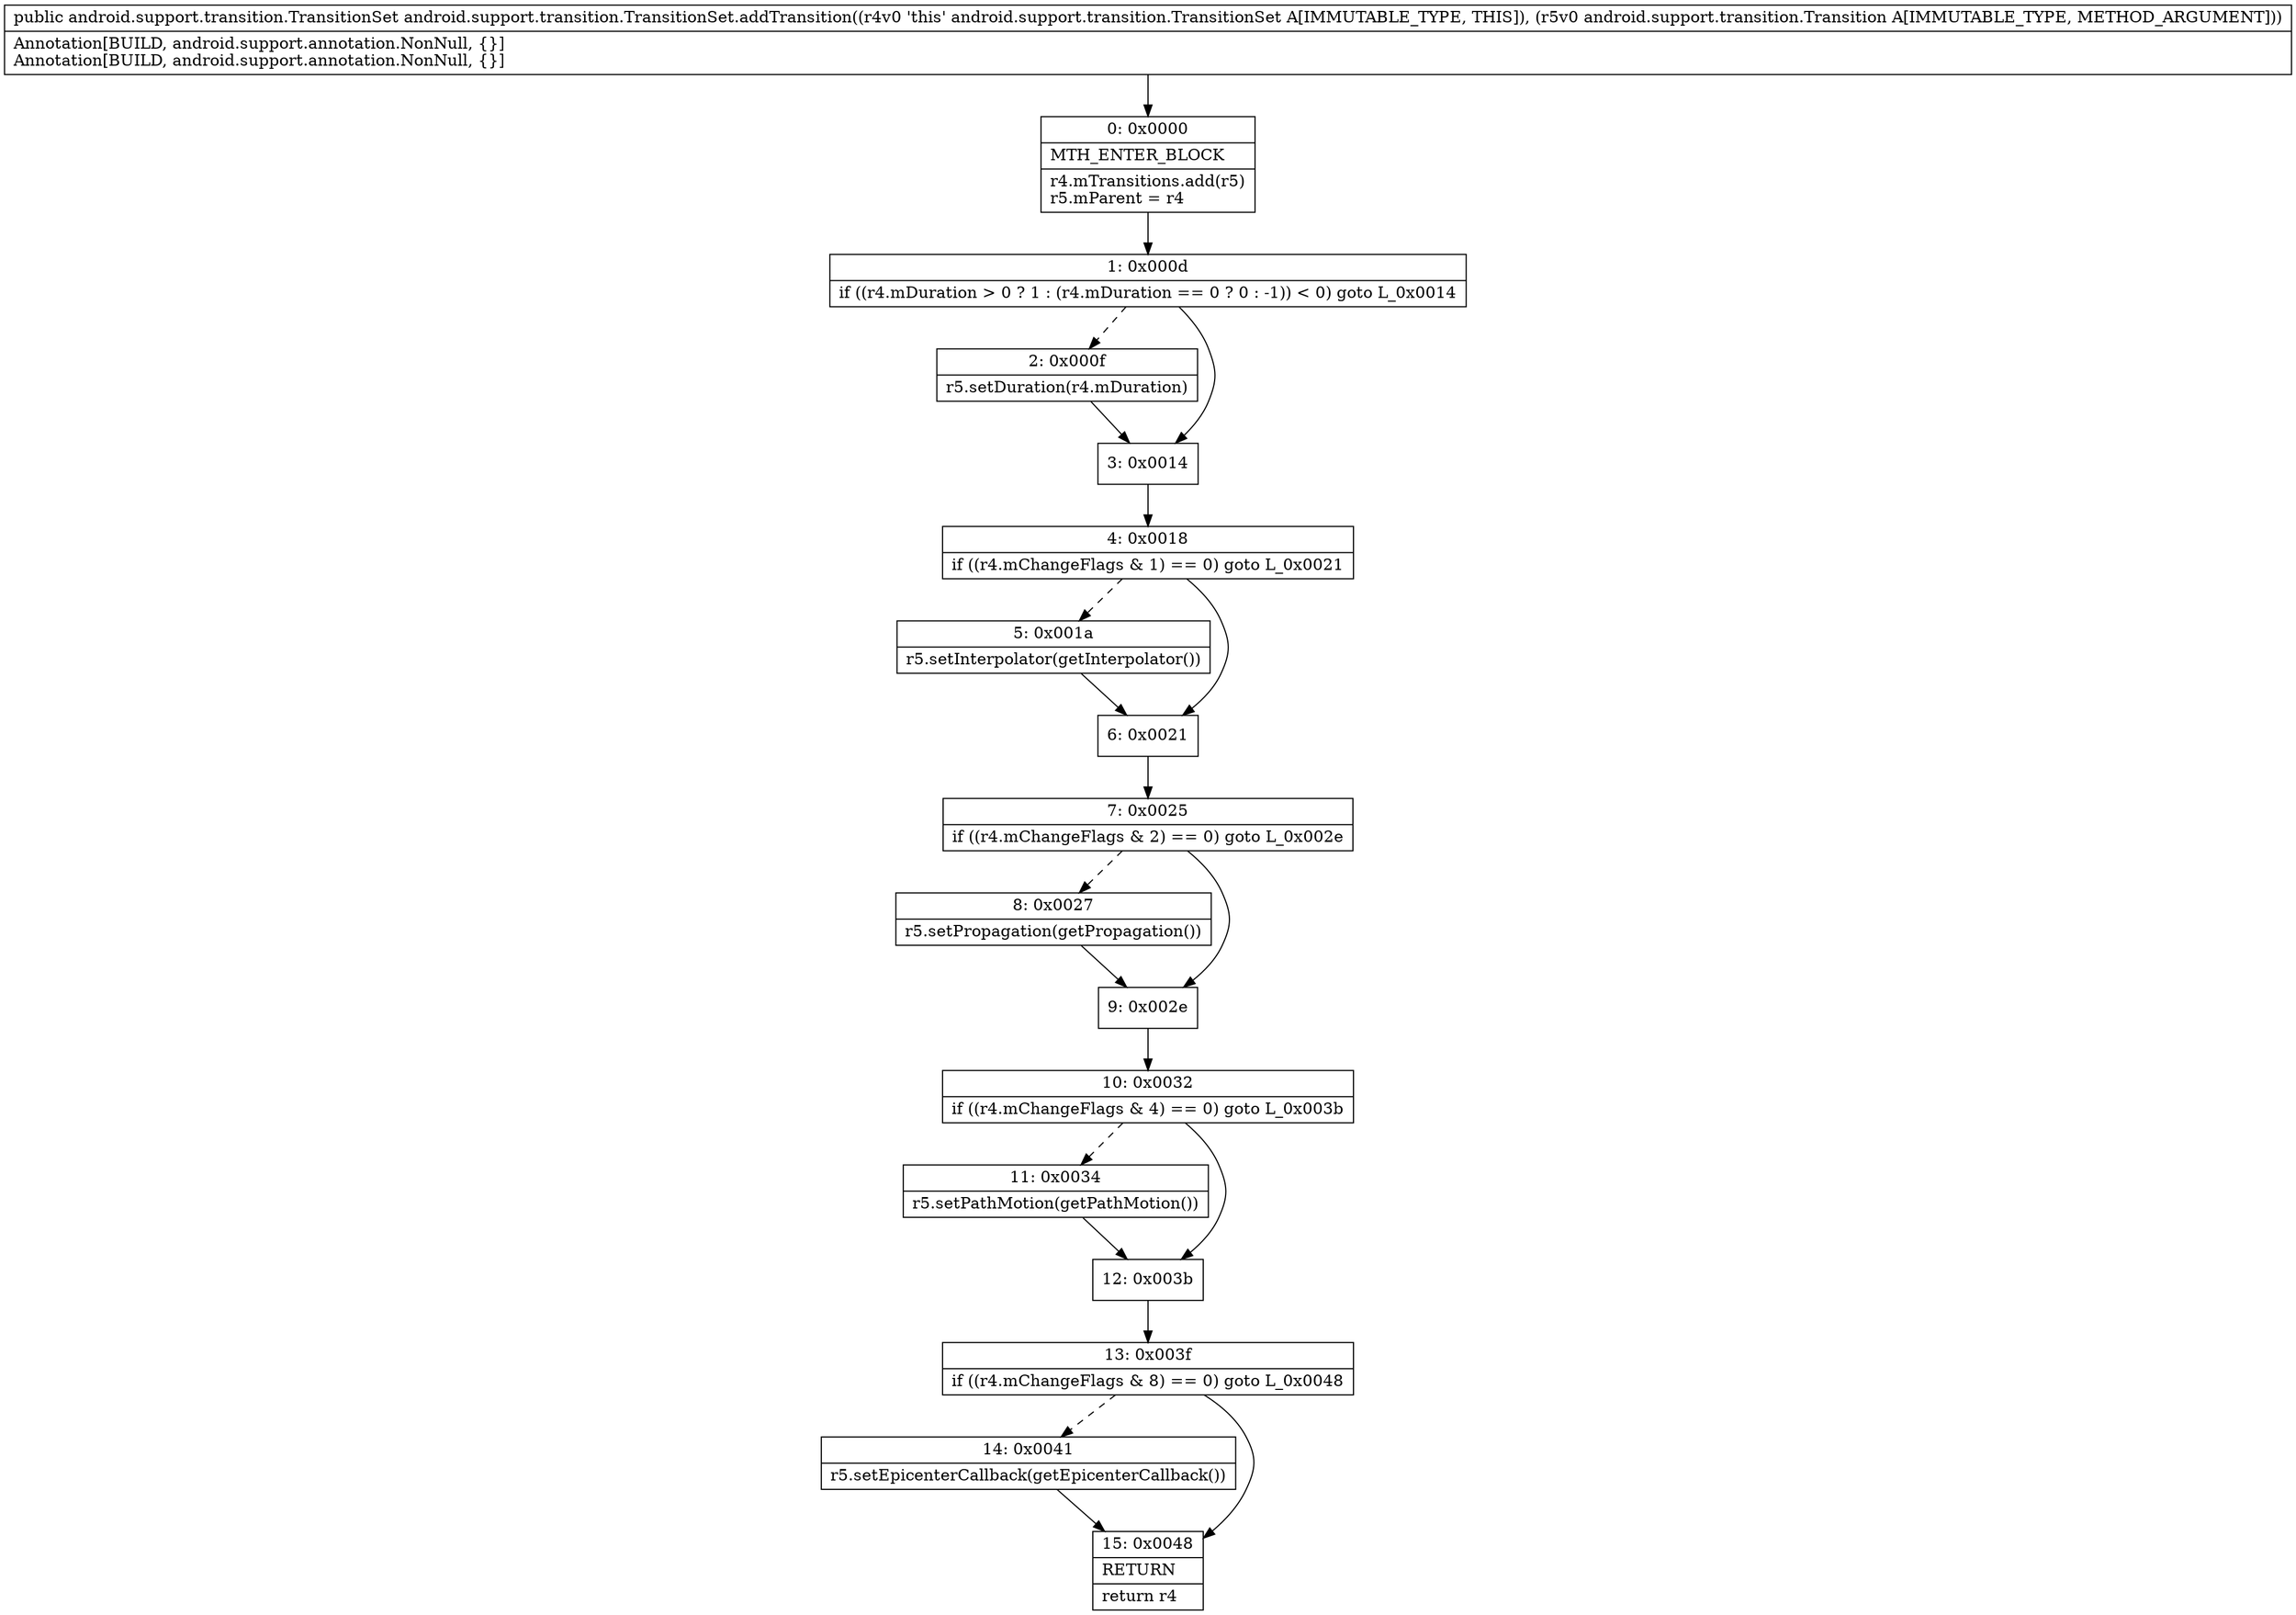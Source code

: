 digraph "CFG forandroid.support.transition.TransitionSet.addTransition(Landroid\/support\/transition\/Transition;)Landroid\/support\/transition\/TransitionSet;" {
Node_0 [shape=record,label="{0\:\ 0x0000|MTH_ENTER_BLOCK\l|r4.mTransitions.add(r5)\lr5.mParent = r4\l}"];
Node_1 [shape=record,label="{1\:\ 0x000d|if ((r4.mDuration \> 0 ? 1 : (r4.mDuration == 0 ? 0 : \-1)) \< 0) goto L_0x0014\l}"];
Node_2 [shape=record,label="{2\:\ 0x000f|r5.setDuration(r4.mDuration)\l}"];
Node_3 [shape=record,label="{3\:\ 0x0014}"];
Node_4 [shape=record,label="{4\:\ 0x0018|if ((r4.mChangeFlags & 1) == 0) goto L_0x0021\l}"];
Node_5 [shape=record,label="{5\:\ 0x001a|r5.setInterpolator(getInterpolator())\l}"];
Node_6 [shape=record,label="{6\:\ 0x0021}"];
Node_7 [shape=record,label="{7\:\ 0x0025|if ((r4.mChangeFlags & 2) == 0) goto L_0x002e\l}"];
Node_8 [shape=record,label="{8\:\ 0x0027|r5.setPropagation(getPropagation())\l}"];
Node_9 [shape=record,label="{9\:\ 0x002e}"];
Node_10 [shape=record,label="{10\:\ 0x0032|if ((r4.mChangeFlags & 4) == 0) goto L_0x003b\l}"];
Node_11 [shape=record,label="{11\:\ 0x0034|r5.setPathMotion(getPathMotion())\l}"];
Node_12 [shape=record,label="{12\:\ 0x003b}"];
Node_13 [shape=record,label="{13\:\ 0x003f|if ((r4.mChangeFlags & 8) == 0) goto L_0x0048\l}"];
Node_14 [shape=record,label="{14\:\ 0x0041|r5.setEpicenterCallback(getEpicenterCallback())\l}"];
Node_15 [shape=record,label="{15\:\ 0x0048|RETURN\l|return r4\l}"];
MethodNode[shape=record,label="{public android.support.transition.TransitionSet android.support.transition.TransitionSet.addTransition((r4v0 'this' android.support.transition.TransitionSet A[IMMUTABLE_TYPE, THIS]), (r5v0 android.support.transition.Transition A[IMMUTABLE_TYPE, METHOD_ARGUMENT]))  | Annotation[BUILD, android.support.annotation.NonNull, \{\}]\lAnnotation[BUILD, android.support.annotation.NonNull, \{\}]\l}"];
MethodNode -> Node_0;
Node_0 -> Node_1;
Node_1 -> Node_2[style=dashed];
Node_1 -> Node_3;
Node_2 -> Node_3;
Node_3 -> Node_4;
Node_4 -> Node_5[style=dashed];
Node_4 -> Node_6;
Node_5 -> Node_6;
Node_6 -> Node_7;
Node_7 -> Node_8[style=dashed];
Node_7 -> Node_9;
Node_8 -> Node_9;
Node_9 -> Node_10;
Node_10 -> Node_11[style=dashed];
Node_10 -> Node_12;
Node_11 -> Node_12;
Node_12 -> Node_13;
Node_13 -> Node_14[style=dashed];
Node_13 -> Node_15;
Node_14 -> Node_15;
}

